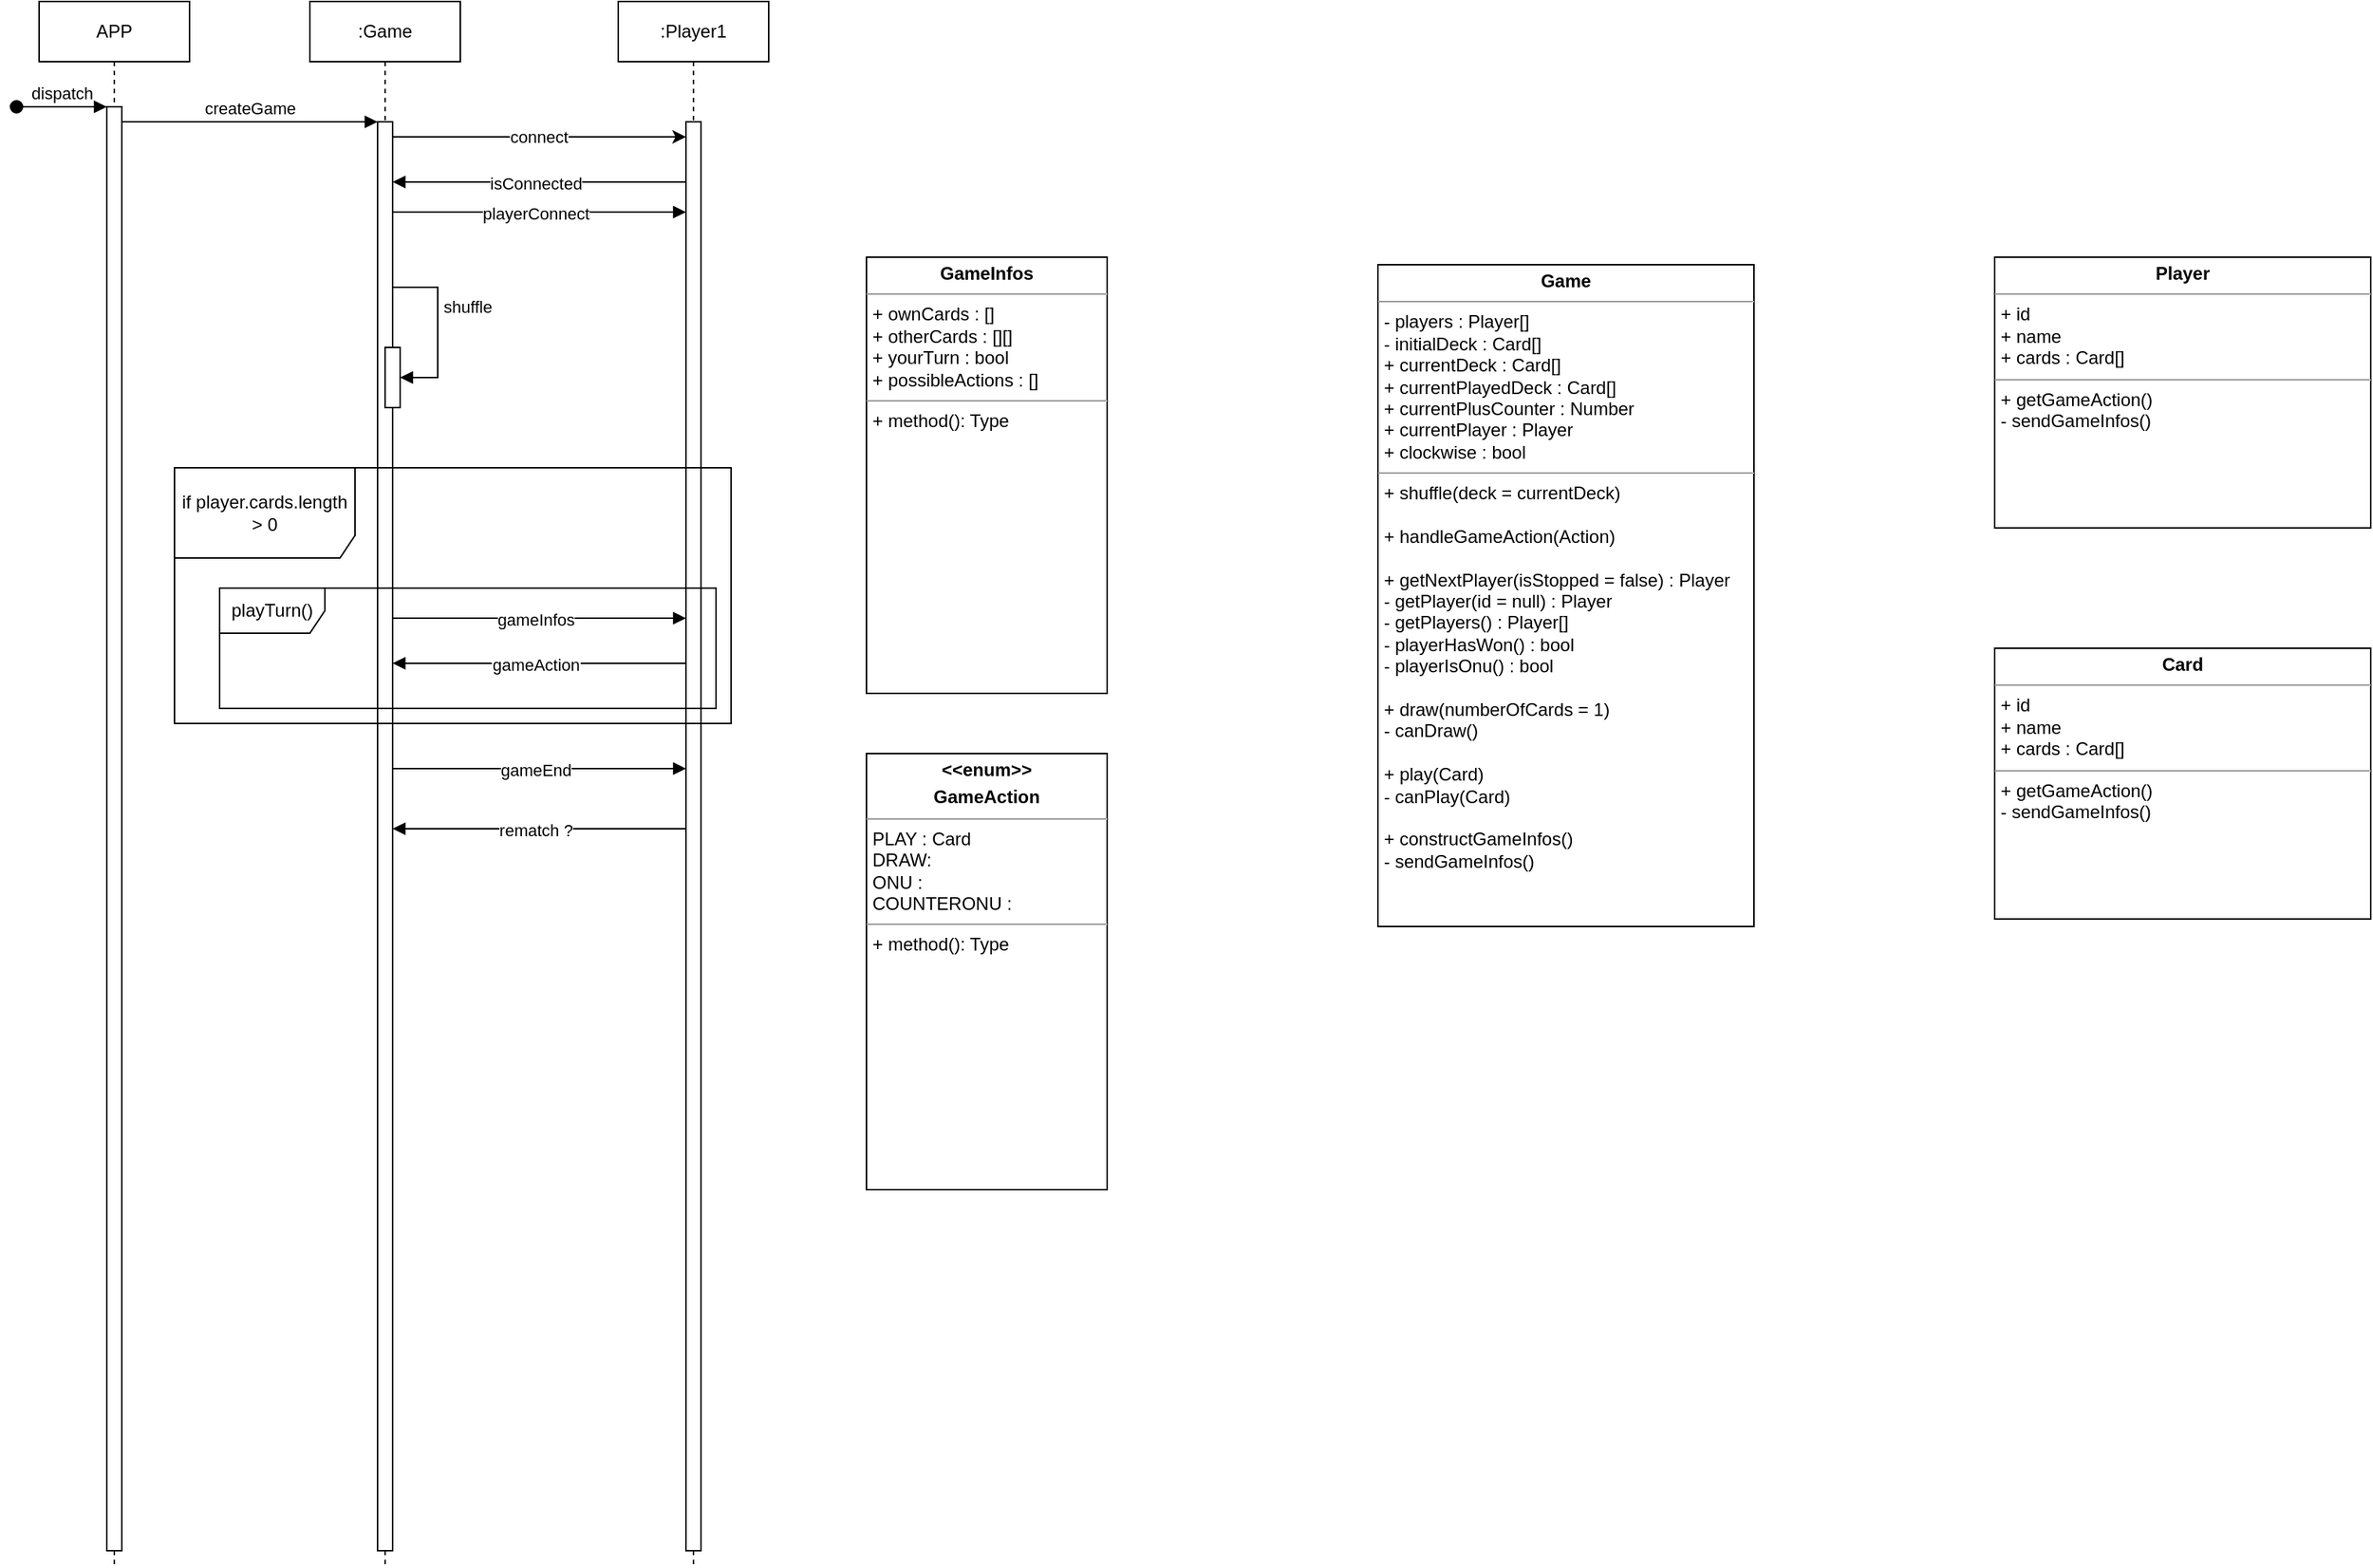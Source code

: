 <mxfile version="23.1.1" type="device">
  <diagram name="Page-1" id="2YBvvXClWsGukQMizWep">
    <mxGraphModel dx="2053" dy="1852" grid="1" gridSize="10" guides="1" tooltips="1" connect="1" arrows="1" fold="1" page="1" pageScale="1" pageWidth="850" pageHeight="1100" math="0" shadow="0">
      <root>
        <mxCell id="0" />
        <mxCell id="1" parent="0" />
        <mxCell id="aM9ryv3xv72pqoxQDRHE-1" value="APP" style="shape=umlLifeline;perimeter=lifelinePerimeter;whiteSpace=wrap;html=1;container=0;dropTarget=0;collapsible=0;recursiveResize=0;outlineConnect=0;portConstraint=eastwest;newEdgeStyle={&quot;edgeStyle&quot;:&quot;elbowEdgeStyle&quot;,&quot;elbow&quot;:&quot;vertical&quot;,&quot;curved&quot;:0,&quot;rounded&quot;:0};" parent="1" vertex="1">
          <mxGeometry x="40" y="40" width="100" height="1040" as="geometry" />
        </mxCell>
        <mxCell id="aM9ryv3xv72pqoxQDRHE-2" value="" style="html=1;points=[];perimeter=orthogonalPerimeter;outlineConnect=0;targetShapes=umlLifeline;portConstraint=eastwest;newEdgeStyle={&quot;edgeStyle&quot;:&quot;elbowEdgeStyle&quot;,&quot;elbow&quot;:&quot;vertical&quot;,&quot;curved&quot;:0,&quot;rounded&quot;:0};" parent="aM9ryv3xv72pqoxQDRHE-1" vertex="1">
          <mxGeometry x="45" y="70" width="10" height="960" as="geometry" />
        </mxCell>
        <mxCell id="aM9ryv3xv72pqoxQDRHE-3" value="dispatch" style="html=1;verticalAlign=bottom;startArrow=oval;endArrow=block;startSize=8;edgeStyle=elbowEdgeStyle;elbow=vertical;curved=0;rounded=0;" parent="aM9ryv3xv72pqoxQDRHE-1" target="aM9ryv3xv72pqoxQDRHE-2" edge="1">
          <mxGeometry relative="1" as="geometry">
            <mxPoint x="-15" y="70" as="sourcePoint" />
          </mxGeometry>
        </mxCell>
        <mxCell id="aM9ryv3xv72pqoxQDRHE-5" value=":Game" style="shape=umlLifeline;perimeter=lifelinePerimeter;whiteSpace=wrap;html=1;container=0;dropTarget=0;collapsible=0;recursiveResize=0;outlineConnect=0;portConstraint=eastwest;newEdgeStyle={&quot;edgeStyle&quot;:&quot;elbowEdgeStyle&quot;,&quot;elbow&quot;:&quot;vertical&quot;,&quot;curved&quot;:0,&quot;rounded&quot;:0};" parent="1" vertex="1">
          <mxGeometry x="220" y="40" width="100" height="1040" as="geometry" />
        </mxCell>
        <mxCell id="aM9ryv3xv72pqoxQDRHE-6" value="" style="html=1;points=[];perimeter=orthogonalPerimeter;outlineConnect=0;targetShapes=umlLifeline;portConstraint=eastwest;newEdgeStyle={&quot;edgeStyle&quot;:&quot;elbowEdgeStyle&quot;,&quot;elbow&quot;:&quot;vertical&quot;,&quot;curved&quot;:0,&quot;rounded&quot;:0};" parent="aM9ryv3xv72pqoxQDRHE-5" vertex="1">
          <mxGeometry x="45" y="80" width="10" height="950" as="geometry" />
        </mxCell>
        <mxCell id="x8TO91Us8bbCT0ldtPxi-16" value="" style="html=1;points=[[0,0,0,0,5],[0,1,0,0,-5],[1,0,0,0,5],[1,1,0,0,-5]];perimeter=orthogonalPerimeter;outlineConnect=0;targetShapes=umlLifeline;portConstraint=eastwest;newEdgeStyle={&quot;curved&quot;:0,&quot;rounded&quot;:0};" vertex="1" parent="aM9ryv3xv72pqoxQDRHE-5">
          <mxGeometry x="50" y="230" width="10" height="40" as="geometry" />
        </mxCell>
        <mxCell id="x8TO91Us8bbCT0ldtPxi-17" value="shuffle" style="html=1;align=left;spacingLeft=2;endArrow=block;rounded=0;edgeStyle=orthogonalEdgeStyle;curved=0;rounded=0;" edge="1" target="x8TO91Us8bbCT0ldtPxi-16" parent="aM9ryv3xv72pqoxQDRHE-5">
          <mxGeometry relative="1" as="geometry">
            <mxPoint x="55" y="160" as="sourcePoint" />
            <Array as="points">
              <mxPoint x="85" y="190" />
            </Array>
          </mxGeometry>
        </mxCell>
        <mxCell id="aM9ryv3xv72pqoxQDRHE-7" value="createGame" style="html=1;verticalAlign=bottom;endArrow=block;edgeStyle=elbowEdgeStyle;elbow=vertical;curved=0;rounded=0;" parent="1" source="aM9ryv3xv72pqoxQDRHE-2" target="aM9ryv3xv72pqoxQDRHE-6" edge="1">
          <mxGeometry relative="1" as="geometry">
            <mxPoint x="195" y="130" as="sourcePoint" />
            <Array as="points">
              <mxPoint x="180" y="120" />
            </Array>
          </mxGeometry>
        </mxCell>
        <mxCell id="x8TO91Us8bbCT0ldtPxi-1" value=":Player1" style="shape=umlLifeline;perimeter=lifelinePerimeter;whiteSpace=wrap;html=1;container=0;dropTarget=0;collapsible=0;recursiveResize=0;outlineConnect=0;portConstraint=eastwest;newEdgeStyle={&quot;edgeStyle&quot;:&quot;elbowEdgeStyle&quot;,&quot;elbow&quot;:&quot;vertical&quot;,&quot;curved&quot;:0,&quot;rounded&quot;:0};" vertex="1" parent="1">
          <mxGeometry x="425" y="40" width="100" height="1040" as="geometry" />
        </mxCell>
        <mxCell id="x8TO91Us8bbCT0ldtPxi-2" value="" style="html=1;points=[];perimeter=orthogonalPerimeter;outlineConnect=0;targetShapes=umlLifeline;portConstraint=eastwest;newEdgeStyle={&quot;edgeStyle&quot;:&quot;elbowEdgeStyle&quot;,&quot;elbow&quot;:&quot;vertical&quot;,&quot;curved&quot;:0,&quot;rounded&quot;:0};" vertex="1" parent="x8TO91Us8bbCT0ldtPxi-1">
          <mxGeometry x="45" y="80" width="10" height="950" as="geometry" />
        </mxCell>
        <mxCell id="x8TO91Us8bbCT0ldtPxi-9" value="connect" style="edgeStyle=elbowEdgeStyle;rounded=0;orthogonalLoop=1;jettySize=auto;html=1;elbow=vertical;curved=0;" edge="1" parent="1">
          <mxGeometry relative="1" as="geometry">
            <mxPoint x="275" y="130.004" as="sourcePoint" />
            <mxPoint x="470" y="130.004" as="targetPoint" />
            <Array as="points">
              <mxPoint x="370" y="130" />
            </Array>
          </mxGeometry>
        </mxCell>
        <mxCell id="x8TO91Us8bbCT0ldtPxi-10" value="isConnected" style="html=1;verticalAlign=bottom;endArrow=block;edgeStyle=elbowEdgeStyle;elbow=vertical;curved=0;rounded=0;" edge="1" parent="1" source="x8TO91Us8bbCT0ldtPxi-2" target="aM9ryv3xv72pqoxQDRHE-6">
          <mxGeometry x="0.026" y="10" relative="1" as="geometry">
            <mxPoint x="275" y="170" as="sourcePoint" />
            <Array as="points">
              <mxPoint x="380" y="160" />
            </Array>
            <mxPoint x="110" y="170" as="targetPoint" />
            <mxPoint as="offset" />
          </mxGeometry>
        </mxCell>
        <mxCell id="x8TO91Us8bbCT0ldtPxi-15" value="playerConnect" style="html=1;verticalAlign=bottom;endArrow=block;edgeStyle=elbowEdgeStyle;elbow=vertical;curved=0;rounded=0;" edge="1" parent="1" source="aM9ryv3xv72pqoxQDRHE-6" target="x8TO91Us8bbCT0ldtPxi-2">
          <mxGeometry x="-0.026" y="-10" relative="1" as="geometry">
            <mxPoint x="105" y="130" as="sourcePoint" />
            <Array as="points">
              <mxPoint x="370" y="180" />
            </Array>
            <mxPoint x="275" y="130" as="targetPoint" />
            <mxPoint as="offset" />
          </mxGeometry>
        </mxCell>
        <mxCell id="x8TO91Us8bbCT0ldtPxi-18" value="gameInfos" style="html=1;verticalAlign=bottom;endArrow=block;curved=0;rounded=0;" edge="1" parent="1">
          <mxGeometry x="-0.024" y="-10" width="80" relative="1" as="geometry">
            <mxPoint x="275" y="450" as="sourcePoint" />
            <mxPoint x="470" y="450" as="targetPoint" />
            <Array as="points">
              <mxPoint x="370" y="450" />
            </Array>
            <mxPoint as="offset" />
          </mxGeometry>
        </mxCell>
        <mxCell id="x8TO91Us8bbCT0ldtPxi-21" value="&lt;p style=&quot;margin:0px;margin-top:4px;text-align:center;&quot;&gt;&lt;b&gt;GameInfos&lt;/b&gt;&lt;/p&gt;&lt;hr size=&quot;1&quot;&gt;&lt;p style=&quot;margin:0px;margin-left:4px;&quot;&gt;+ ownCards : []&lt;/p&gt;&lt;p style=&quot;margin:0px;margin-left:4px;&quot;&gt;+ otherCards : [][]&lt;/p&gt;&lt;p style=&quot;margin:0px;margin-left:4px;&quot;&gt;+ yourTurn : bool&lt;/p&gt;&lt;p style=&quot;margin:0px;margin-left:4px;&quot;&gt;+ possibleActions : []&lt;/p&gt;&lt;hr size=&quot;1&quot;&gt;&lt;p style=&quot;margin:0px;margin-left:4px;&quot;&gt;+ method(): Type&lt;/p&gt;" style="verticalAlign=top;align=left;overflow=fill;fontSize=12;fontFamily=Helvetica;html=1;whiteSpace=wrap;" vertex="1" parent="1">
          <mxGeometry x="590" y="210" width="160" height="290" as="geometry" />
        </mxCell>
        <mxCell id="x8TO91Us8bbCT0ldtPxi-22" value="gameAction" style="html=1;verticalAlign=bottom;endArrow=block;curved=0;rounded=0;" edge="1" parent="1">
          <mxGeometry x="0.026" y="10" width="80" relative="1" as="geometry">
            <mxPoint x="470" y="480" as="sourcePoint" />
            <mxPoint x="275" y="480" as="targetPoint" />
            <Array as="points">
              <mxPoint x="380" y="480" />
            </Array>
            <mxPoint as="offset" />
          </mxGeometry>
        </mxCell>
        <mxCell id="x8TO91Us8bbCT0ldtPxi-23" value="playTurn()" style="shape=umlFrame;whiteSpace=wrap;html=1;pointerEvents=0;width=70;height=30;" vertex="1" parent="1">
          <mxGeometry x="160" y="430" width="330" height="80" as="geometry" />
        </mxCell>
        <mxCell id="x8TO91Us8bbCT0ldtPxi-24" value="if player.cards.length&lt;br&gt;&amp;gt; 0" style="shape=umlFrame;whiteSpace=wrap;html=1;pointerEvents=0;width=120;height=60;" vertex="1" parent="1">
          <mxGeometry x="130" y="350" width="370" height="170" as="geometry" />
        </mxCell>
        <mxCell id="x8TO91Us8bbCT0ldtPxi-25" value="gameEnd" style="html=1;verticalAlign=bottom;endArrow=block;edgeStyle=elbowEdgeStyle;elbow=vertical;curved=0;rounded=0;" edge="1" parent="1" source="aM9ryv3xv72pqoxQDRHE-6" target="x8TO91Us8bbCT0ldtPxi-2">
          <mxGeometry x="-0.026" y="-10" relative="1" as="geometry">
            <mxPoint x="285" y="559.58" as="sourcePoint" />
            <Array as="points">
              <mxPoint x="380" y="550" />
            </Array>
            <mxPoint x="480" y="559.58" as="targetPoint" />
            <mxPoint as="offset" />
          </mxGeometry>
        </mxCell>
        <mxCell id="x8TO91Us8bbCT0ldtPxi-26" value="rematch ?" style="html=1;verticalAlign=bottom;endArrow=block;edgeStyle=elbowEdgeStyle;elbow=vertical;curved=0;rounded=0;" edge="1" parent="1" source="x8TO91Us8bbCT0ldtPxi-2" target="aM9ryv3xv72pqoxQDRHE-6">
          <mxGeometry x="0.026" y="10" relative="1" as="geometry">
            <mxPoint x="285" y="560" as="sourcePoint" />
            <Array as="points">
              <mxPoint x="390" y="590" />
            </Array>
            <mxPoint x="480" y="560" as="targetPoint" />
            <mxPoint as="offset" />
          </mxGeometry>
        </mxCell>
        <mxCell id="x8TO91Us8bbCT0ldtPxi-27" value="&lt;p style=&quot;margin:0px;margin-top:4px;text-align:center;&quot;&gt;&lt;b&gt;&amp;lt;&amp;lt;enum&amp;gt;&amp;gt;&lt;/b&gt;&lt;/p&gt;&lt;p style=&quot;margin:0px;margin-top:4px;text-align:center;&quot;&gt;&lt;b&gt;GameAction&lt;/b&gt;&lt;/p&gt;&lt;hr size=&quot;1&quot;&gt;&lt;p style=&quot;margin:0px;margin-left:4px;&quot;&gt;PLAY : Card&lt;/p&gt;&lt;p style=&quot;margin:0px;margin-left:4px;&quot;&gt;DRAW:&amp;nbsp;&lt;/p&gt;&lt;p style=&quot;margin:0px;margin-left:4px;&quot;&gt;ONU :&lt;/p&gt;&lt;p style=&quot;margin:0px;margin-left:4px;&quot;&gt;COUNTERONU :&lt;/p&gt;&lt;hr size=&quot;1&quot;&gt;&lt;p style=&quot;margin:0px;margin-left:4px;&quot;&gt;+ method(): Type&lt;/p&gt;" style="verticalAlign=top;align=left;overflow=fill;fontSize=12;fontFamily=Helvetica;html=1;whiteSpace=wrap;" vertex="1" parent="1">
          <mxGeometry x="590" y="540" width="160" height="290" as="geometry" />
        </mxCell>
        <mxCell id="x8TO91Us8bbCT0ldtPxi-28" value="&lt;p style=&quot;margin:0px;margin-top:4px;text-align:center;&quot;&gt;&lt;b&gt;Game&lt;/b&gt;&lt;/p&gt;&lt;hr size=&quot;1&quot;&gt;&lt;p style=&quot;margin:0px;margin-left:4px;&quot;&gt;- players : Player[]&lt;/p&gt;&lt;p style=&quot;margin:0px;margin-left:4px;&quot;&gt;- initialDeck : Card[]&lt;/p&gt;&lt;p style=&quot;margin:0px;margin-left:4px;&quot;&gt;+ currentDeck : Card[]&lt;/p&gt;&lt;p style=&quot;margin:0px;margin-left:4px;&quot;&gt;+ currentPlayedDeck : Card[]&lt;br&gt;&lt;/p&gt;&lt;p style=&quot;margin:0px;margin-left:4px;&quot;&gt;+ currentPlusCounter : Number&lt;/p&gt;&lt;p style=&quot;margin:0px;margin-left:4px;&quot;&gt;+ currentPlayer : Player&lt;/p&gt;&lt;p style=&quot;margin:0px;margin-left:4px;&quot;&gt;+ clockwise : bool&lt;/p&gt;&lt;hr size=&quot;1&quot;&gt;&lt;p style=&quot;margin:0px;margin-left:4px;&quot;&gt;+ shuffle(deck = currentDeck)&lt;br&gt;&lt;/p&gt;&lt;p style=&quot;margin:0px;margin-left:4px;&quot;&gt;&lt;br&gt;&lt;/p&gt;&lt;p style=&quot;margin:0px;margin-left:4px;&quot;&gt;+ handleGameAction(Action)&lt;/p&gt;&lt;p style=&quot;margin:0px;margin-left:4px;&quot;&gt;&lt;br&gt;&lt;/p&gt;&lt;p style=&quot;margin:0px;margin-left:4px;&quot;&gt;+ getNextPlayer(isStopped = false) : Player&lt;/p&gt;&lt;p style=&quot;margin:0px;margin-left:4px;&quot;&gt;- getPlayer(id = null) : Player&lt;/p&gt;&lt;p style=&quot;margin:0px;margin-left:4px;&quot;&gt;- getPlayers() : Player[]&lt;br&gt;&lt;/p&gt;&lt;p style=&quot;margin:0px;margin-left:4px;&quot;&gt;- playerHasWon() : bool&lt;/p&gt;&lt;p style=&quot;margin:0px;margin-left:4px;&quot;&gt;- playerIsOnu() : bool&lt;br&gt;&lt;/p&gt;&lt;p style=&quot;margin:0px;margin-left:4px;&quot;&gt;&lt;br&gt;&lt;/p&gt;&lt;p style=&quot;margin:0px;margin-left:4px;&quot;&gt;+ draw(numberOfCards = 1)&lt;/p&gt;&lt;p style=&quot;margin:0px;margin-left:4px;&quot;&gt;- canDraw()&lt;/p&gt;&lt;p style=&quot;margin:0px;margin-left:4px;&quot;&gt;&lt;br&gt;&lt;/p&gt;&lt;p style=&quot;margin:0px;margin-left:4px;&quot;&gt;+ play(Card)&lt;/p&gt;&lt;p style=&quot;margin:0px;margin-left:4px;&quot;&gt;- canPlay(Card)&lt;/p&gt;&lt;p style=&quot;margin:0px;margin-left:4px;&quot;&gt;&lt;br&gt;&lt;/p&gt;&lt;p style=&quot;margin:0px;margin-left:4px;&quot;&gt;+ constructGameInfos()&lt;/p&gt;&lt;p style=&quot;margin:0px;margin-left:4px;&quot;&gt;- sendGameInfos()&lt;/p&gt;" style="verticalAlign=top;align=left;overflow=fill;fontSize=12;fontFamily=Helvetica;html=1;whiteSpace=wrap;" vertex="1" parent="1">
          <mxGeometry x="930" y="215" width="250" height="440" as="geometry" />
        </mxCell>
        <mxCell id="x8TO91Us8bbCT0ldtPxi-30" value="&lt;p style=&quot;margin:0px;margin-top:4px;text-align:center;&quot;&gt;&lt;b&gt;Player&lt;/b&gt;&lt;/p&gt;&lt;hr size=&quot;1&quot;&gt;&lt;p style=&quot;margin:0px;margin-left:4px;&quot;&gt;+ id&lt;/p&gt;&lt;p style=&quot;margin:0px;margin-left:4px;&quot;&gt;+ name&lt;/p&gt;&lt;p style=&quot;margin:0px;margin-left:4px;&quot;&gt;+ cards : Card[]&lt;/p&gt;&lt;hr size=&quot;1&quot;&gt;&lt;p style=&quot;margin:0px;margin-left:4px;&quot;&gt;+ getGameAction()&lt;/p&gt;&lt;p style=&quot;margin:0px;margin-left:4px;&quot;&gt;- sendGameInfos()&lt;/p&gt;" style="verticalAlign=top;align=left;overflow=fill;fontSize=12;fontFamily=Helvetica;html=1;whiteSpace=wrap;" vertex="1" parent="1">
          <mxGeometry x="1340" y="210" width="250" height="180" as="geometry" />
        </mxCell>
        <mxCell id="x8TO91Us8bbCT0ldtPxi-31" value="&lt;p style=&quot;margin:0px;margin-top:4px;text-align:center;&quot;&gt;&lt;b&gt;Card&lt;/b&gt;&lt;/p&gt;&lt;hr size=&quot;1&quot;&gt;&lt;p style=&quot;margin:0px;margin-left:4px;&quot;&gt;+ id&lt;/p&gt;&lt;p style=&quot;margin:0px;margin-left:4px;&quot;&gt;+ name&lt;/p&gt;&lt;p style=&quot;margin:0px;margin-left:4px;&quot;&gt;+ cards : Card[]&lt;/p&gt;&lt;hr size=&quot;1&quot;&gt;&lt;p style=&quot;margin:0px;margin-left:4px;&quot;&gt;+ getGameAction()&lt;/p&gt;&lt;p style=&quot;margin:0px;margin-left:4px;&quot;&gt;- sendGameInfos()&lt;/p&gt;" style="verticalAlign=top;align=left;overflow=fill;fontSize=12;fontFamily=Helvetica;html=1;whiteSpace=wrap;" vertex="1" parent="1">
          <mxGeometry x="1340" y="470" width="250" height="180" as="geometry" />
        </mxCell>
      </root>
    </mxGraphModel>
  </diagram>
</mxfile>

